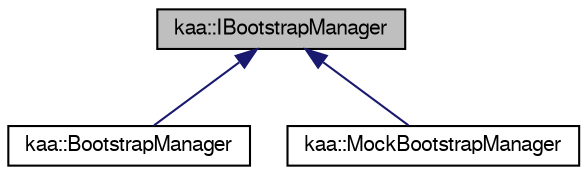 digraph "kaa::IBootstrapManager"
{
  bgcolor="transparent";
  edge [fontname="FreeSans",fontsize="10",labelfontname="FreeSans",labelfontsize="10"];
  node [fontname="FreeSans",fontsize="10",shape=record];
  Node1 [label="kaa::IBootstrapManager",height=0.2,width=0.4,color="black", fillcolor="grey75", style="filled" fontcolor="black"];
  Node1 -> Node2 [dir="back",color="midnightblue",fontsize="10",style="solid",fontname="FreeSans"];
  Node2 [label="kaa::BootstrapManager",height=0.2,width=0.4,color="black",URL="$classkaa_1_1BootstrapManager.html"];
  Node1 -> Node3 [dir="back",color="midnightblue",fontsize="10",style="solid",fontname="FreeSans"];
  Node3 [label="kaa::MockBootstrapManager",height=0.2,width=0.4,color="black",URL="$classkaa_1_1MockBootstrapManager.html"];
}
